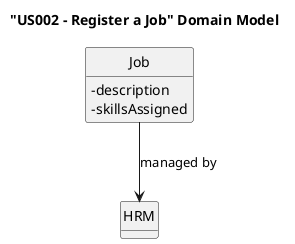 @startuml
skinparam monochrome true
skinparam packageStyle rectangle
skinparam shadowing false

'left to right direction

skinparam classAttributeIconSize 0

hide circle
hide methods

title "US002 - Register a Job" Domain Model


class HRM {
}

class Job {
  - description
  - skillsAssigned
}


Job --> HRM : "managed by"

@enduml
